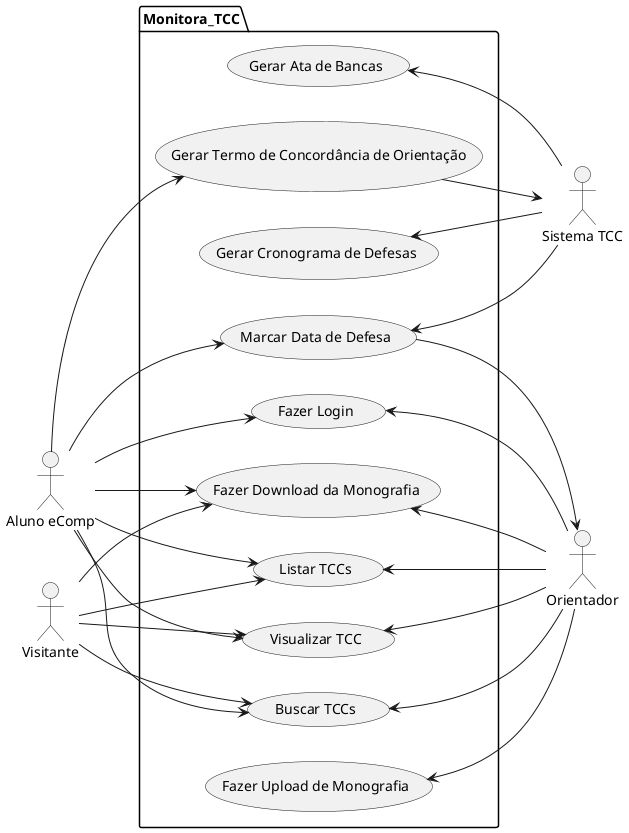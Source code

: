 @startuml casosdeuso
left to right direction

"Aluno eComp" as Aluno
"Visitante" as Visit

"Sistema TCC" as Sist
"Orientador" as Prof


package Monitora_TCC {
"Visualizar TCC" as (Visualizar)
"Listar TCCs" as (Listar)
"Buscar TCCs" as (Buscar)
"Fazer Download da Monografia" as (Download)
"Fazer Login" as (Login)
"Marcar Data de Defesa" as (Data)
"Fazer Upload de Monografia" as (Upload)
"Gerar Ata de Bancas" as (Atas)
"Gerar Cronograma de Defesas" as (Crono)
"Gerar Termo de Concordância de Orientação" as (Termo)
}
:Prof: -up-> (Upload)
:Prof: -up-> (Buscar)
:Prof: -up-> (Visualizar)
:Prof: -up-> (Download)

:Prof: -up-> (Listar)

:Visit: --> (Visualizar)
:Aluno: --> (Visualizar)

:Visit: --> (Listar)
:Aluno: --> (Listar)

:Visit: --> (Download)
:Aluno: --> (Download)

:Visit: --> (Buscar)
:Aluno: --> (Buscar)

:Aluno: --> (Login)
:Prof: -up-> (Login)

:Aluno: --> (Data)
(Data) --> :Prof:
:Sist: -up-> (Data)

:Aluno: --> (Termo)
(Termo) --> :Sist:

:Sist: -up-> (Atas)
:Sist: -up-> (Crono)
@enduml